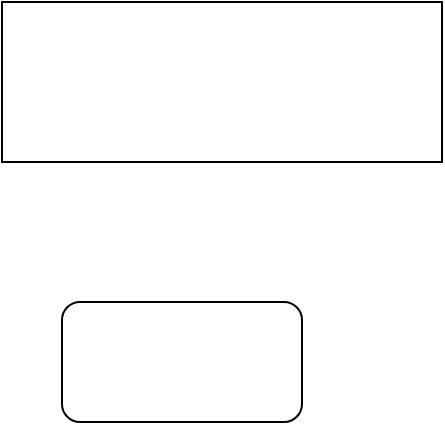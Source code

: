 <mxfile version="13.0.3" type="device"><diagram id="EvWjknzlkyH7vnH2BL9p" name="Page-1"><mxGraphModel dx="1086" dy="806" grid="1" gridSize="10" guides="1" tooltips="1" connect="1" arrows="1" fold="1" page="1" pageScale="1" pageWidth="850" pageHeight="1100" math="0" shadow="0"><root><mxCell id="0"/><mxCell id="1" parent="0"/><mxCell id="AcGmGHghvoKW2xMIuUJi-1" value="" style="rounded=0;whiteSpace=wrap;html=1;" parent="1" vertex="1"><mxGeometry x="230" y="190" width="220" height="80" as="geometry"/></mxCell><mxCell id="zoTQQSt1Om4ZHSaGxcCs-1" value="" style="rounded=1;whiteSpace=wrap;html=1;" vertex="1" parent="1"><mxGeometry x="260" y="340" width="120" height="60" as="geometry"/></mxCell></root></mxGraphModel></diagram></mxfile>